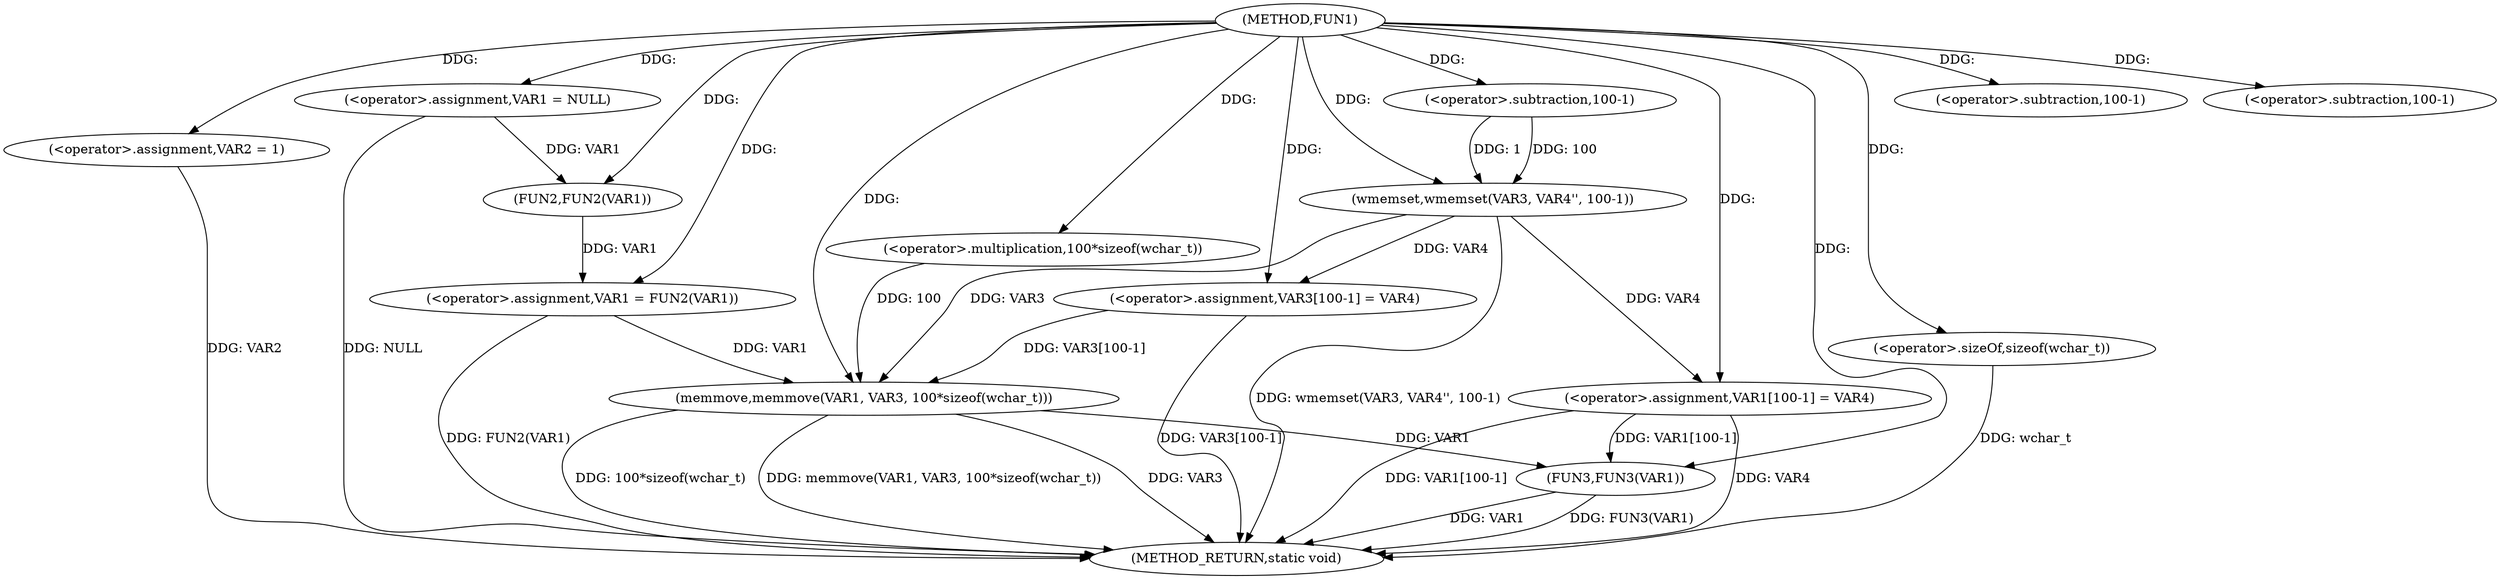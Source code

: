 digraph FUN1 {  
"1000100" [label = "(METHOD,FUN1)" ]
"1000144" [label = "(METHOD_RETURN,static void)" ]
"1000103" [label = "(<operator>.assignment,VAR1 = NULL)" ]
"1000106" [label = "(<operator>.assignment,VAR2 = 1)" ]
"1000109" [label = "(<operator>.assignment,VAR1 = FUN2(VAR1))" ]
"1000111" [label = "(FUN2,FUN2(VAR1))" ]
"1000115" [label = "(wmemset,wmemset(VAR3, VAR4'', 100-1))" ]
"1000118" [label = "(<operator>.subtraction,100-1)" ]
"1000121" [label = "(<operator>.assignment,VAR3[100-1] = VAR4)" ]
"1000124" [label = "(<operator>.subtraction,100-1)" ]
"1000128" [label = "(memmove,memmove(VAR1, VAR3, 100*sizeof(wchar_t)))" ]
"1000131" [label = "(<operator>.multiplication,100*sizeof(wchar_t))" ]
"1000133" [label = "(<operator>.sizeOf,sizeof(wchar_t))" ]
"1000135" [label = "(<operator>.assignment,VAR1[100-1] = VAR4)" ]
"1000138" [label = "(<operator>.subtraction,100-1)" ]
"1000142" [label = "(FUN3,FUN3(VAR1))" ]
  "1000128" -> "1000144"  [ label = "DDG: VAR3"] 
  "1000142" -> "1000144"  [ label = "DDG: FUN3(VAR1)"] 
  "1000106" -> "1000144"  [ label = "DDG: VAR2"] 
  "1000103" -> "1000144"  [ label = "DDG: NULL"] 
  "1000135" -> "1000144"  [ label = "DDG: VAR4"] 
  "1000109" -> "1000144"  [ label = "DDG: FUN2(VAR1)"] 
  "1000128" -> "1000144"  [ label = "DDG: 100*sizeof(wchar_t)"] 
  "1000133" -> "1000144"  [ label = "DDG: wchar_t"] 
  "1000115" -> "1000144"  [ label = "DDG: wmemset(VAR3, VAR4'', 100-1)"] 
  "1000142" -> "1000144"  [ label = "DDG: VAR1"] 
  "1000135" -> "1000144"  [ label = "DDG: VAR1[100-1]"] 
  "1000121" -> "1000144"  [ label = "DDG: VAR3[100-1]"] 
  "1000128" -> "1000144"  [ label = "DDG: memmove(VAR1, VAR3, 100*sizeof(wchar_t))"] 
  "1000100" -> "1000103"  [ label = "DDG: "] 
  "1000100" -> "1000106"  [ label = "DDG: "] 
  "1000111" -> "1000109"  [ label = "DDG: VAR1"] 
  "1000100" -> "1000109"  [ label = "DDG: "] 
  "1000103" -> "1000111"  [ label = "DDG: VAR1"] 
  "1000100" -> "1000111"  [ label = "DDG: "] 
  "1000100" -> "1000115"  [ label = "DDG: "] 
  "1000118" -> "1000115"  [ label = "DDG: 100"] 
  "1000118" -> "1000115"  [ label = "DDG: 1"] 
  "1000100" -> "1000118"  [ label = "DDG: "] 
  "1000115" -> "1000121"  [ label = "DDG: VAR4"] 
  "1000100" -> "1000121"  [ label = "DDG: "] 
  "1000100" -> "1000124"  [ label = "DDG: "] 
  "1000109" -> "1000128"  [ label = "DDG: VAR1"] 
  "1000100" -> "1000128"  [ label = "DDG: "] 
  "1000121" -> "1000128"  [ label = "DDG: VAR3[100-1]"] 
  "1000115" -> "1000128"  [ label = "DDG: VAR3"] 
  "1000131" -> "1000128"  [ label = "DDG: 100"] 
  "1000100" -> "1000131"  [ label = "DDG: "] 
  "1000100" -> "1000133"  [ label = "DDG: "] 
  "1000100" -> "1000135"  [ label = "DDG: "] 
  "1000115" -> "1000135"  [ label = "DDG: VAR4"] 
  "1000100" -> "1000138"  [ label = "DDG: "] 
  "1000128" -> "1000142"  [ label = "DDG: VAR1"] 
  "1000135" -> "1000142"  [ label = "DDG: VAR1[100-1]"] 
  "1000100" -> "1000142"  [ label = "DDG: "] 
}

